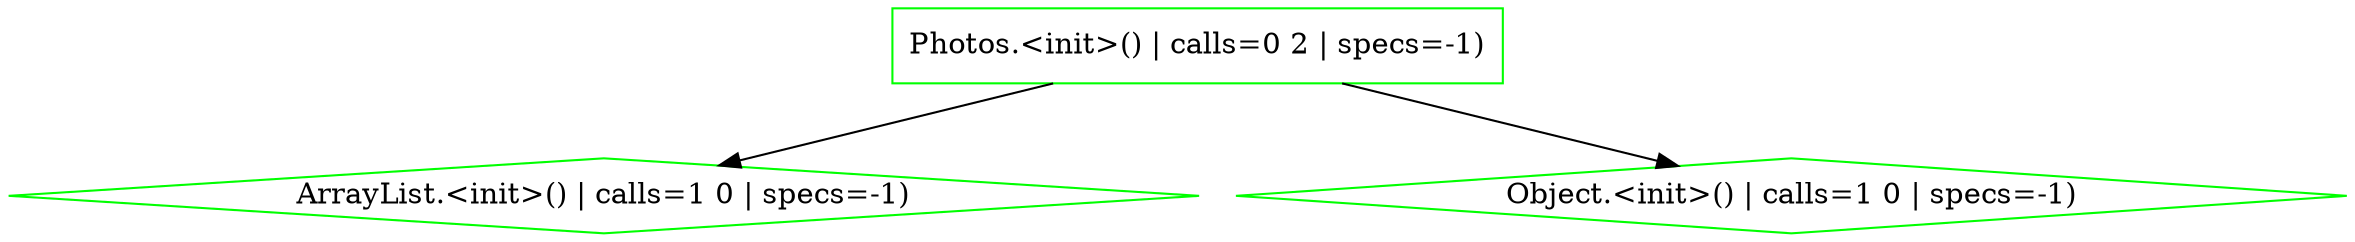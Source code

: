 digraph {
"java.util.ArrayList.<init>().084ba9b73913c7f1774dcc26bc6ad6d7" [shape=box,label="ArrayList.<init>() | calls=1 0 | specs=-1)",color=green,shape=diamond]
"java.lang.Object.<init>().dfab4f0d99f94f824a6db190f40d78c9" [shape=box,label="Object.<init>() | calls=1 0 | specs=-1)",color=green,shape=diamond]
"com.karthik.imager.APIService.Unsplash.Model.Photos.<init>().4ec80be9e734da91b21409ab615401c8" [shape=box,label="Photos.<init>() | calls=0 2 | specs=-1)",color=green,shape=box]
"com.karthik.imager.APIService.Unsplash.Model.Photos.<init>().4ec80be9e734da91b21409ab615401c8" -> "java.lang.Object.<init>().dfab4f0d99f94f824a6db190f40d78c9"
"com.karthik.imager.APIService.Unsplash.Model.Photos.<init>().4ec80be9e734da91b21409ab615401c8" -> "java.util.ArrayList.<init>().084ba9b73913c7f1774dcc26bc6ad6d7"
}
